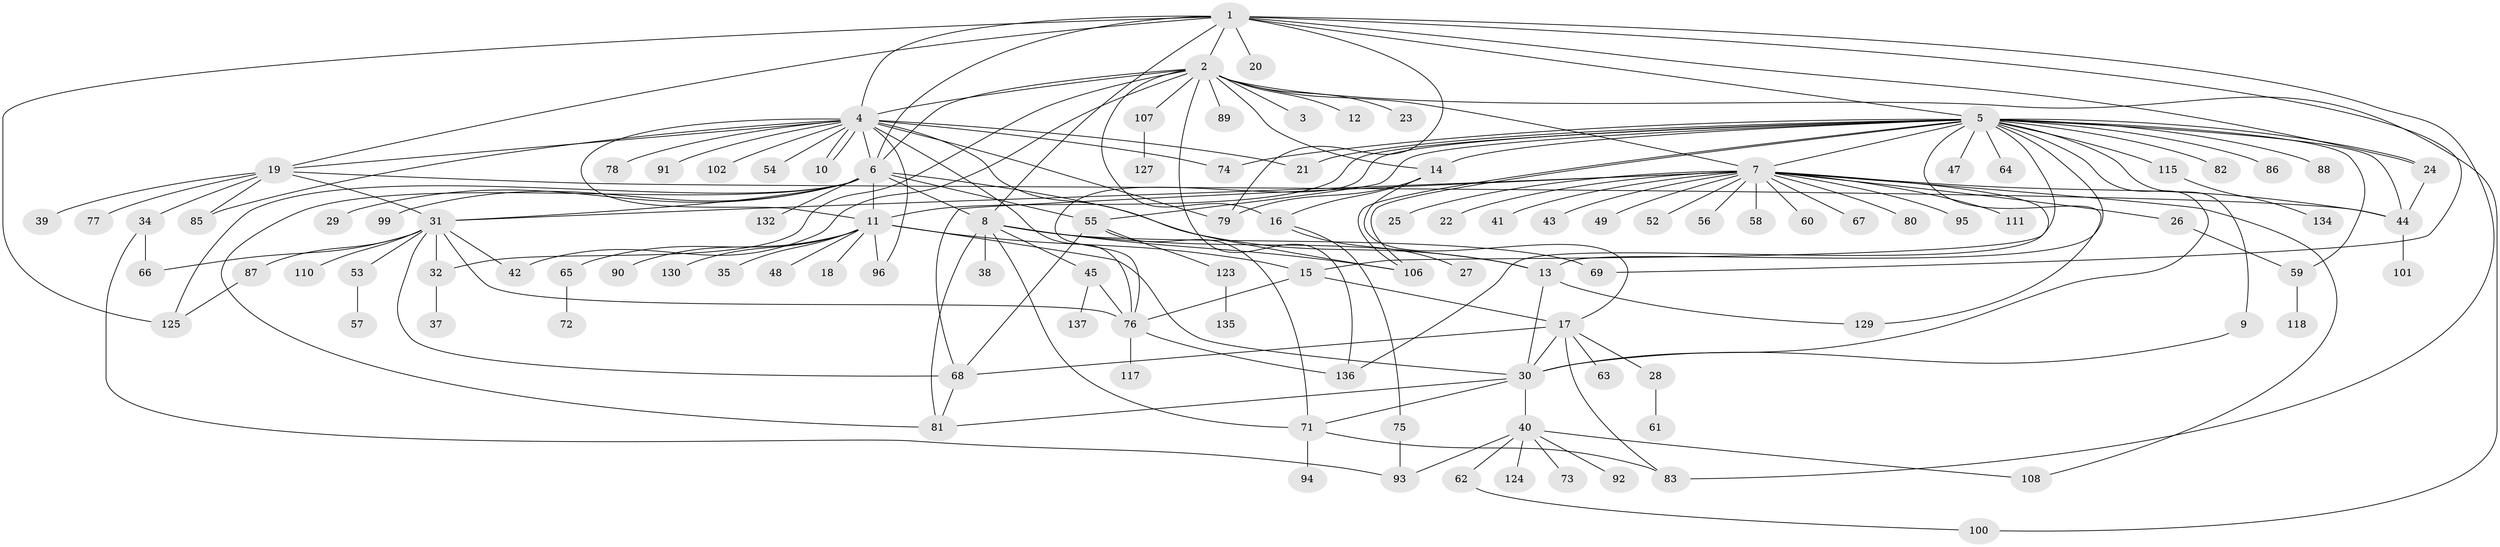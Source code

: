 // original degree distribution, {12: 0.007246376811594203, 16: 0.014492753623188406, 1: 0.47101449275362317, 24: 0.007246376811594203, 14: 0.007246376811594203, 22: 0.007246376811594203, 9: 0.007246376811594203, 2: 0.18115942028985507, 13: 0.007246376811594203, 6: 0.007246376811594203, 4: 0.050724637681159424, 8: 0.021739130434782608, 3: 0.15217391304347827, 7: 0.021739130434782608, 5: 0.036231884057971016}
// Generated by graph-tools (version 1.1) at 2025/41/03/06/25 10:41:51]
// undirected, 112 vertices, 174 edges
graph export_dot {
graph [start="1"]
  node [color=gray90,style=filled];
  1 [super="+105"];
  2 [super="+98"];
  3;
  4 [super="+119"];
  5 [super="+120"];
  6 [super="+128"];
  7 [super="+103"];
  8 [super="+36"];
  9;
  10;
  11 [super="+114"];
  12;
  13 [super="+84"];
  14 [super="+33"];
  15;
  16;
  17 [super="+104"];
  18;
  19 [super="+113"];
  20;
  21;
  22;
  23;
  24;
  25;
  26 [super="+109"];
  27;
  28;
  29;
  30 [super="+70"];
  31 [super="+51"];
  32;
  34;
  35;
  37;
  38;
  39 [super="+46"];
  40 [super="+50"];
  41;
  42;
  43;
  44;
  45;
  47;
  48;
  49;
  52;
  53;
  54;
  55 [super="+116"];
  56;
  57;
  58;
  59;
  60;
  61;
  62 [super="+131"];
  63 [super="+133"];
  64;
  65;
  66;
  67;
  68;
  69;
  71;
  72;
  73;
  74;
  75 [super="+126"];
  76 [super="+121"];
  77;
  78;
  79;
  80;
  81;
  82;
  83;
  85 [super="+112"];
  86;
  87 [super="+122"];
  88;
  89;
  90;
  91;
  92;
  93;
  94;
  95;
  96 [super="+97"];
  99;
  100;
  101;
  102;
  106;
  107;
  108;
  110;
  111;
  115;
  117;
  118;
  123;
  124;
  125;
  127;
  129 [super="+138"];
  130;
  132;
  134;
  135;
  136;
  137;
  1 -- 2;
  1 -- 4;
  1 -- 5;
  1 -- 6;
  1 -- 8;
  1 -- 19;
  1 -- 20;
  1 -- 24;
  1 -- 69;
  1 -- 79;
  1 -- 83;
  1 -- 125;
  2 -- 3;
  2 -- 4;
  2 -- 6;
  2 -- 7;
  2 -- 12;
  2 -- 14;
  2 -- 16;
  2 -- 23;
  2 -- 32;
  2 -- 42;
  2 -- 89;
  2 -- 100;
  2 -- 107;
  2 -- 136;
  4 -- 6;
  4 -- 10;
  4 -- 10;
  4 -- 21 [weight=2];
  4 -- 54;
  4 -- 74;
  4 -- 76 [weight=2];
  4 -- 78;
  4 -- 85;
  4 -- 91;
  4 -- 102;
  4 -- 106;
  4 -- 96 [weight=2];
  4 -- 19;
  4 -- 11;
  4 -- 79;
  5 -- 7;
  5 -- 9;
  5 -- 11;
  5 -- 13;
  5 -- 14;
  5 -- 15;
  5 -- 21;
  5 -- 24;
  5 -- 44;
  5 -- 47;
  5 -- 55;
  5 -- 59;
  5 -- 64;
  5 -- 74;
  5 -- 82;
  5 -- 86;
  5 -- 88;
  5 -- 106;
  5 -- 106;
  5 -- 115;
  5 -- 129;
  5 -- 76;
  5 -- 30;
  6 -- 8;
  6 -- 11;
  6 -- 29;
  6 -- 31;
  6 -- 55;
  6 -- 81;
  6 -- 99;
  6 -- 125;
  6 -- 132;
  6 -- 13;
  7 -- 22;
  7 -- 25;
  7 -- 26;
  7 -- 41;
  7 -- 43;
  7 -- 44;
  7 -- 49;
  7 -- 52;
  7 -- 56;
  7 -- 58;
  7 -- 60;
  7 -- 67;
  7 -- 68;
  7 -- 80;
  7 -- 95;
  7 -- 108;
  7 -- 111;
  7 -- 136;
  7 -- 31;
  8 -- 13 [weight=2];
  8 -- 38;
  8 -- 45;
  8 -- 69;
  8 -- 71;
  8 -- 81;
  8 -- 106;
  9 -- 30;
  11 -- 15;
  11 -- 18;
  11 -- 30;
  11 -- 35;
  11 -- 48;
  11 -- 65;
  11 -- 90;
  11 -- 96;
  11 -- 130;
  13 -- 30;
  13 -- 129;
  14 -- 17;
  14 -- 16;
  14 -- 79;
  15 -- 17;
  15 -- 76;
  16 -- 27;
  16 -- 75;
  17 -- 28;
  17 -- 63;
  17 -- 68;
  17 -- 83;
  17 -- 30;
  19 -- 31;
  19 -- 34;
  19 -- 39;
  19 -- 44;
  19 -- 77;
  19 -- 85;
  24 -- 44;
  26 -- 59;
  28 -- 61;
  30 -- 40;
  30 -- 71;
  30 -- 81;
  31 -- 42;
  31 -- 53;
  31 -- 87;
  31 -- 110;
  31 -- 76;
  31 -- 32;
  31 -- 66;
  31 -- 68;
  32 -- 37;
  34 -- 66;
  34 -- 93;
  40 -- 92;
  40 -- 93;
  40 -- 108;
  40 -- 73;
  40 -- 124;
  40 -- 62;
  44 -- 101;
  45 -- 137;
  45 -- 76;
  53 -- 57;
  55 -- 68;
  55 -- 123;
  55 -- 71;
  59 -- 118;
  62 -- 100;
  65 -- 72;
  68 -- 81;
  71 -- 83;
  71 -- 94;
  75 -- 93;
  76 -- 117;
  76 -- 136;
  87 -- 125;
  107 -- 127;
  115 -- 134;
  123 -- 135;
}
